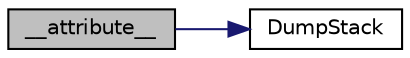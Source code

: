 digraph "__attribute__"
{
 // LATEX_PDF_SIZE
  edge [fontname="Helvetica",fontsize="10",labelfontname="Helvetica",labelfontsize="10"];
  node [fontname="Helvetica",fontsize="10",shape=record];
  rankdir="LR";
  Node1 [label="__attribute__",height=0.2,width=0.4,color="black", fillcolor="grey75", style="filled", fontcolor="black",tooltip="A callback called by library while smartcard request for a time extension."];
  Node1 -> Node2 [color="midnightblue",fontsize="10",style="solid",fontname="Helvetica"];
  Node2 [label="DumpStack",height=0.2,width=0.4,color="black", fillcolor="white", style="filled",URL="$d3/d3d/retarget_8c.html#a099c43ad08420cc1950b5958939dbb0b",tooltip="Helper function to dump register while hard fault occurred."];
}
